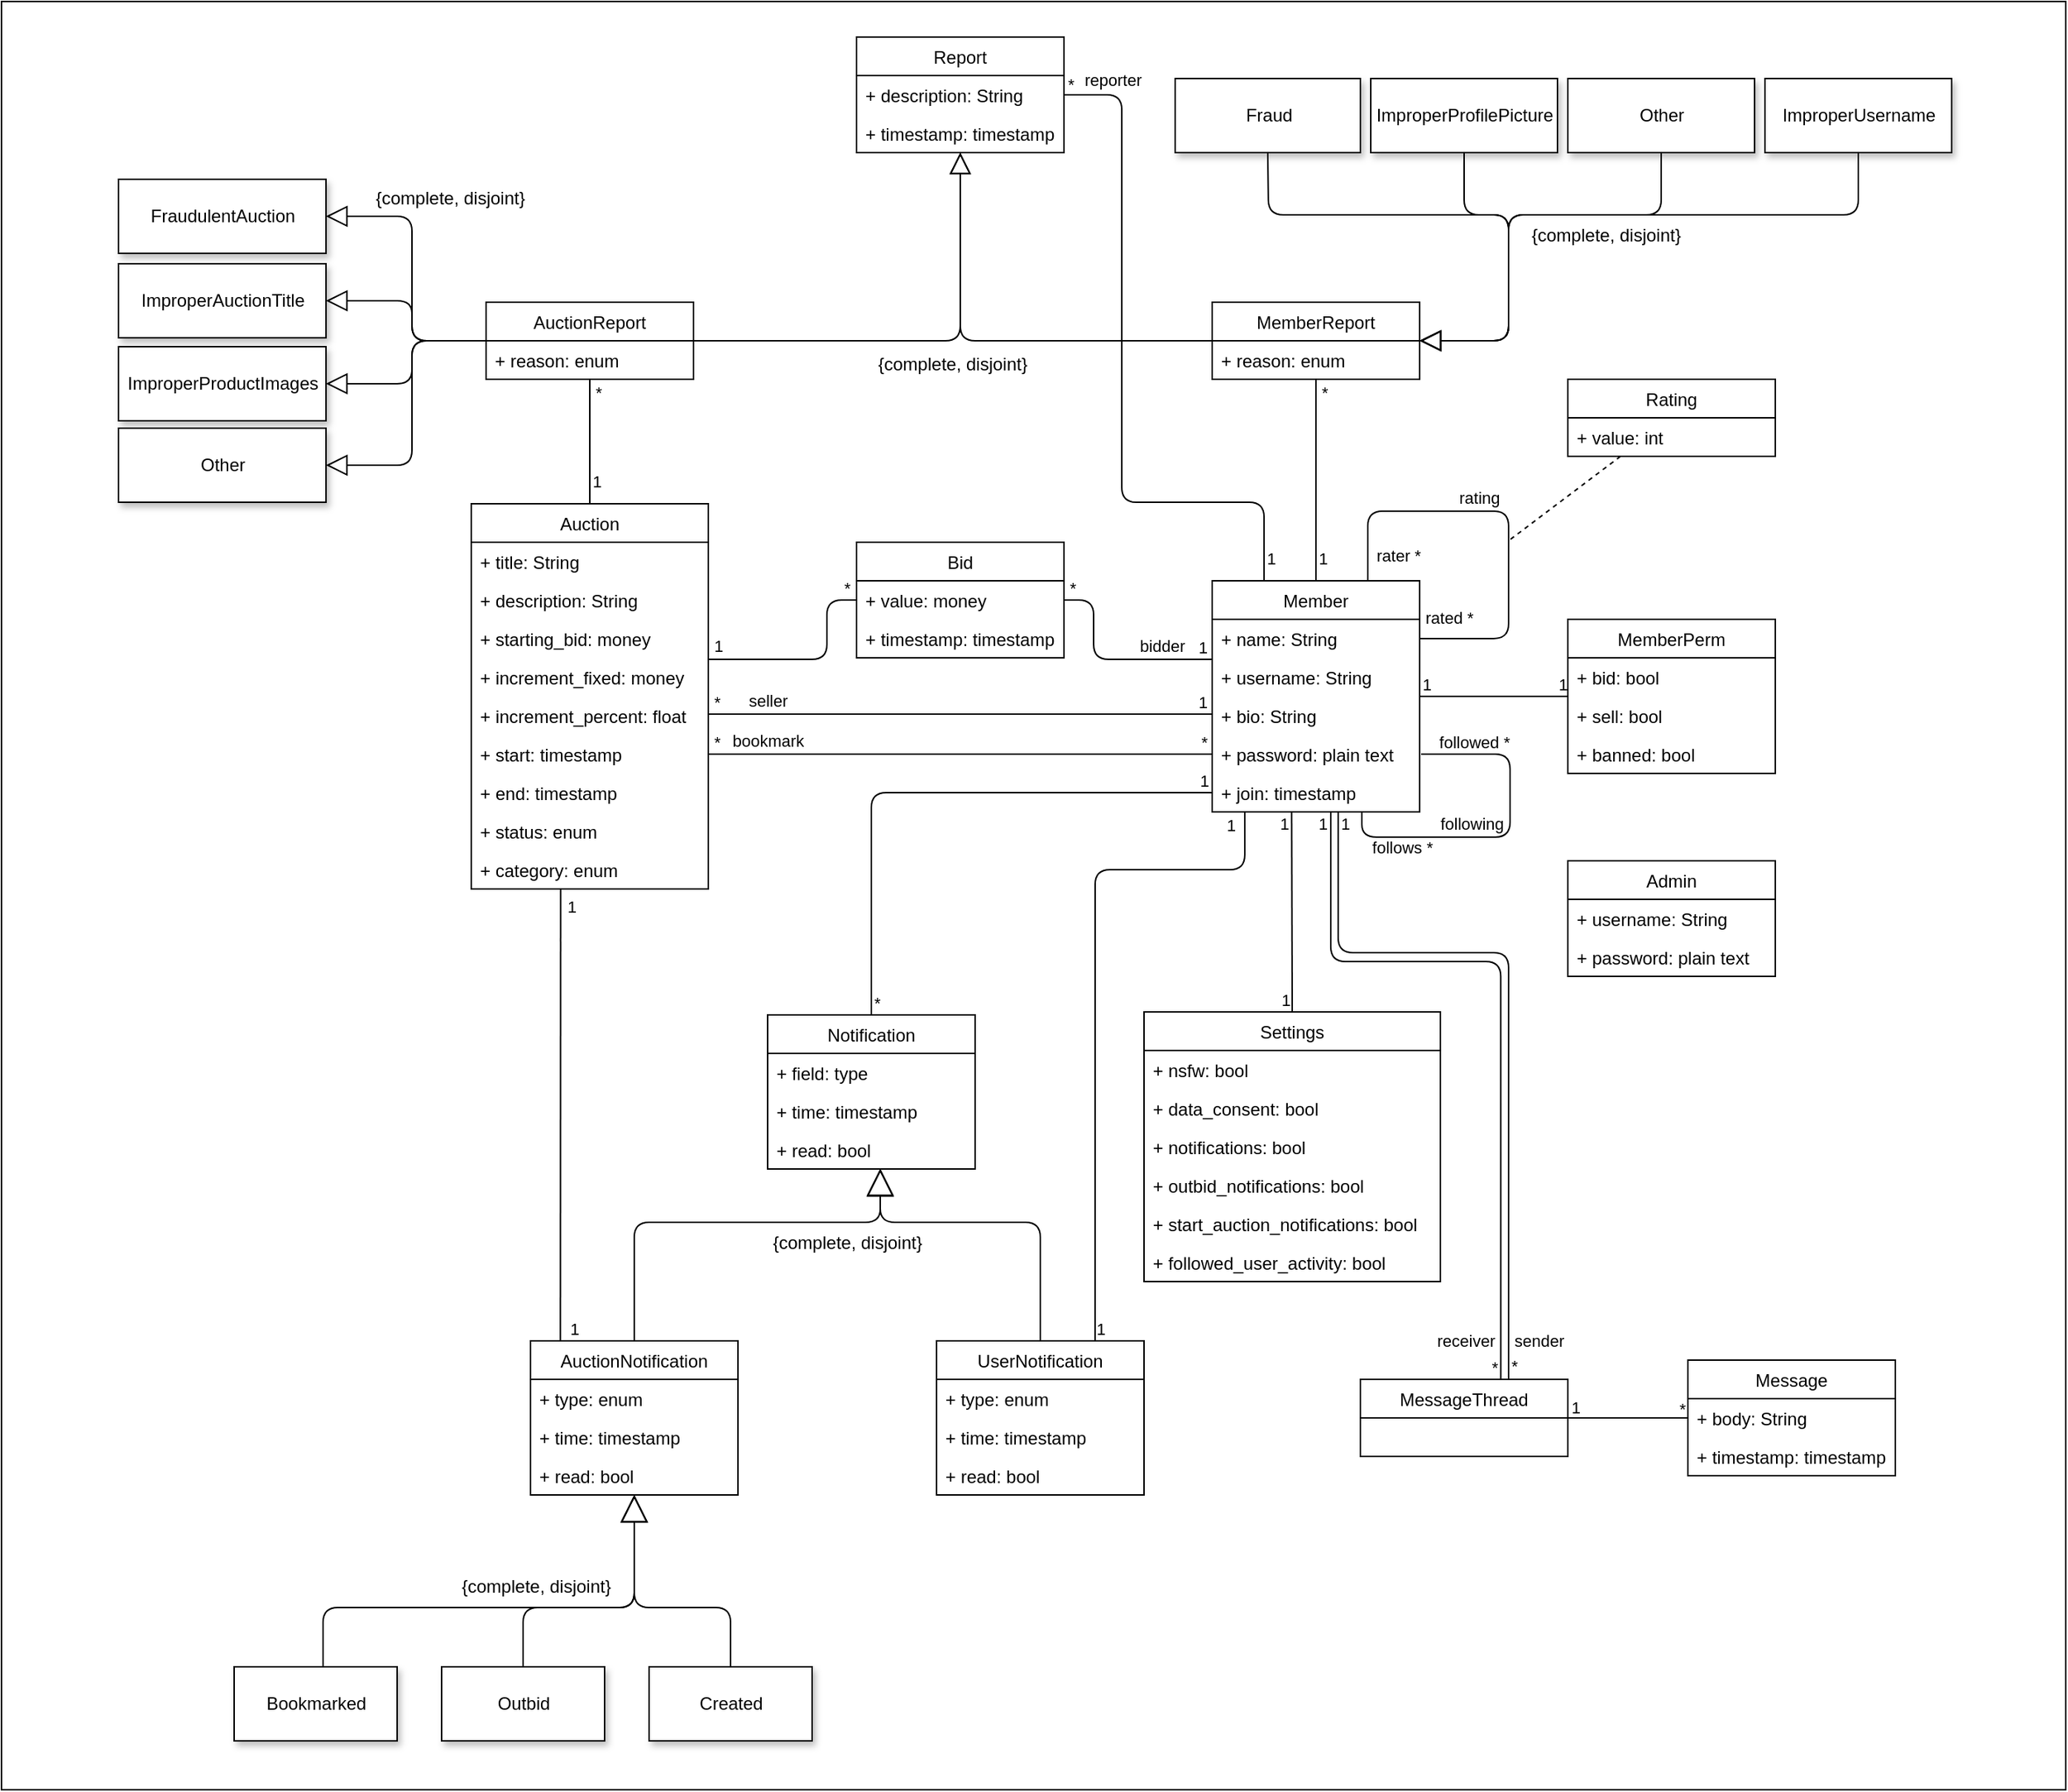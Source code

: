 <mxfile>
    <diagram id="5p2L-R4tzmacxb9t3PjI" name="Page-1">
        <mxGraphModel dx="2908" dy="1634" grid="0" gridSize="20" guides="1" tooltips="1" connect="1" arrows="1" fold="1" page="0" pageScale="1" pageWidth="850" pageHeight="1100" math="0" shadow="0">
            <root>
                <mxCell id="0"/>
                <mxCell id="1" parent="0"/>
                <mxCell id="273" value="" style="rounded=0;whiteSpace=wrap;html=1;shadow=0;labelBackgroundColor=none;" vertex="1" parent="1">
                    <mxGeometry x="-697" y="-144" width="1393" height="1207" as="geometry"/>
                </mxCell>
                <mxCell id="2" value="Member" style="swimlane;fontStyle=0;childLayout=stackLayout;horizontal=1;startSize=26;fillColor=none;horizontalStack=0;resizeParent=1;resizeParentMax=0;resizeLast=0;collapsible=1;marginBottom=0;" parent="1" vertex="1">
                    <mxGeometry x="120" y="247" width="140" height="156" as="geometry">
                        <mxRectangle x="120" y="247" width="100" height="26" as="alternateBounds"/>
                    </mxGeometry>
                </mxCell>
                <mxCell id="3" value="+ name: String" style="text;strokeColor=none;fillColor=none;align=left;verticalAlign=top;spacingLeft=4;spacingRight=4;overflow=hidden;rotatable=0;points=[[0,0.5],[1,0.5]];portConstraint=eastwest;" parent="2" vertex="1">
                    <mxGeometry y="26" width="140" height="26" as="geometry"/>
                </mxCell>
                <mxCell id="14" value="+ username: String" style="text;strokeColor=none;fillColor=none;align=left;verticalAlign=top;spacingLeft=4;spacingRight=4;overflow=hidden;rotatable=0;points=[[0,0.5],[1,0.5]];portConstraint=eastwest;" parent="2" vertex="1">
                    <mxGeometry y="52" width="140" height="26" as="geometry"/>
                </mxCell>
                <mxCell id="18" value="+ bio: String" style="text;strokeColor=none;fillColor=none;align=left;verticalAlign=top;spacingLeft=4;spacingRight=4;overflow=hidden;rotatable=0;points=[[0,0.5],[1,0.5]];portConstraint=eastwest;" parent="2" vertex="1">
                    <mxGeometry y="78" width="140" height="26" as="geometry"/>
                </mxCell>
                <mxCell id="4" value="+ password: plain text" style="text;strokeColor=none;fillColor=none;align=left;verticalAlign=top;spacingLeft=4;spacingRight=4;overflow=hidden;rotatable=0;points=[[0,0.5],[1,0.5]];portConstraint=eastwest;" parent="2" vertex="1">
                    <mxGeometry y="104" width="140" height="26" as="geometry"/>
                </mxCell>
                <mxCell id="65" value="following" style="endArrow=none;html=1;edgeStyle=orthogonalEdgeStyle;labelPosition=center;verticalLabelPosition=top;align=center;verticalAlign=bottom;entryX=1;entryY=0.5;entryDx=0;entryDy=0;labelBackgroundColor=none;" parent="2" edge="1">
                    <mxGeometry x="-0.219" relative="1" as="geometry">
                        <mxPoint x="101.0" y="156.0" as="sourcePoint"/>
                        <mxPoint x="141" y="117.0" as="targetPoint"/>
                        <mxPoint as="offset"/>
                        <Array as="points">
                            <mxPoint x="101" y="173"/>
                            <mxPoint x="201" y="173"/>
                            <mxPoint x="201" y="117"/>
                        </Array>
                    </mxGeometry>
                </mxCell>
                <mxCell id="66" value="follows *" style="edgeLabel;resizable=0;html=1;align=center;verticalAlign=top;labelPosition=center;verticalLabelPosition=bottom;labelBackgroundColor=none;" parent="65" connectable="0" vertex="1">
                    <mxGeometry x="-1" relative="1" as="geometry">
                        <mxPoint x="27" y="11" as="offset"/>
                    </mxGeometry>
                </mxCell>
                <mxCell id="67" value="followed *" style="edgeLabel;resizable=0;html=1;align=right;verticalAlign=bottom;labelBackgroundColor=none;" parent="65" connectable="0" vertex="1">
                    <mxGeometry x="1" relative="1" as="geometry">
                        <mxPoint x="60" as="offset"/>
                    </mxGeometry>
                </mxCell>
                <mxCell id="102" value="rating" style="endArrow=none;html=1;edgeStyle=orthogonalEdgeStyle;labelPosition=center;verticalLabelPosition=top;align=center;verticalAlign=bottom;exitX=1;exitY=0.5;exitDx=0;exitDy=0;entryX=0.75;entryY=0;entryDx=0;entryDy=0;labelBackgroundColor=none;" parent="2" source="3" target="2" edge="1">
                    <mxGeometry x="0.153" relative="1" as="geometry">
                        <mxPoint x="130.004" y="-54" as="sourcePoint"/>
                        <mxPoint x="160" y="-47" as="targetPoint"/>
                        <mxPoint as="offset"/>
                        <Array as="points">
                            <mxPoint x="200" y="39"/>
                            <mxPoint x="200" y="-47"/>
                            <mxPoint x="105" y="-47"/>
                        </Array>
                    </mxGeometry>
                </mxCell>
                <mxCell id="103" value="rated *" style="edgeLabel;resizable=0;html=1;align=left;verticalAlign=bottom;labelBackgroundColor=none;" parent="102" connectable="0" vertex="1">
                    <mxGeometry x="-1" relative="1" as="geometry">
                        <mxPoint x="2" y="-6" as="offset"/>
                    </mxGeometry>
                </mxCell>
                <mxCell id="104" value="rater *" style="edgeLabel;resizable=0;html=1;align=left;verticalAlign=middle;labelPosition=right;verticalLabelPosition=middle;labelBackgroundColor=none;" parent="102" connectable="0" vertex="1">
                    <mxGeometry x="1" relative="1" as="geometry">
                        <mxPoint x="4" y="-17" as="offset"/>
                    </mxGeometry>
                </mxCell>
                <mxCell id="113" value="+ join: timestamp" style="text;strokeColor=none;fillColor=none;align=left;verticalAlign=top;spacingLeft=4;spacingRight=4;overflow=hidden;rotatable=0;points=[[0,0.5],[1,0.5]];portConstraint=eastwest;" parent="2" vertex="1">
                    <mxGeometry y="130" width="140" height="26" as="geometry"/>
                </mxCell>
                <mxCell id="6" value="Auction" style="swimlane;fontStyle=0;childLayout=stackLayout;horizontal=1;startSize=26;fillColor=none;horizontalStack=0;resizeParent=1;resizeParentMax=0;resizeLast=0;collapsible=1;marginBottom=0;" parent="1" vertex="1">
                    <mxGeometry x="-380" y="195" width="160" height="260" as="geometry"/>
                </mxCell>
                <mxCell id="7" value="+ title: String" style="text;strokeColor=none;fillColor=none;align=left;verticalAlign=top;spacingLeft=4;spacingRight=4;overflow=hidden;rotatable=0;points=[[0,0.5],[1,0.5]];portConstraint=eastwest;" parent="6" vertex="1">
                    <mxGeometry y="26" width="160" height="26" as="geometry"/>
                </mxCell>
                <mxCell id="8" value="+ description: String" style="text;strokeColor=none;fillColor=none;align=left;verticalAlign=top;spacingLeft=4;spacingRight=4;overflow=hidden;rotatable=0;points=[[0,0.5],[1,0.5]];portConstraint=eastwest;" parent="6" vertex="1">
                    <mxGeometry y="52" width="160" height="26" as="geometry"/>
                </mxCell>
                <mxCell id="9" value="+ starting_bid: money" style="text;strokeColor=none;fillColor=none;align=left;verticalAlign=top;spacingLeft=4;spacingRight=4;overflow=hidden;rotatable=0;points=[[0,0.5],[1,0.5]];portConstraint=eastwest;" parent="6" vertex="1">
                    <mxGeometry y="78" width="160" height="26" as="geometry"/>
                </mxCell>
                <mxCell id="15" value="+ increment_fixed: money" style="text;strokeColor=none;fillColor=none;align=left;verticalAlign=top;spacingLeft=4;spacingRight=4;overflow=hidden;rotatable=0;points=[[0,0.5],[1,0.5]];portConstraint=eastwest;" parent="6" vertex="1">
                    <mxGeometry y="104" width="160" height="26" as="geometry"/>
                </mxCell>
                <mxCell id="16" value="+ increment_percent: float" style="text;strokeColor=none;fillColor=none;align=left;verticalAlign=top;spacingLeft=4;spacingRight=4;overflow=hidden;rotatable=0;points=[[0,0.5],[1,0.5]];portConstraint=eastwest;" parent="6" vertex="1">
                    <mxGeometry y="130" width="160" height="26" as="geometry"/>
                </mxCell>
                <mxCell id="17" value="+ start: timestamp" style="text;strokeColor=none;fillColor=none;align=left;verticalAlign=top;spacingLeft=4;spacingRight=4;overflow=hidden;rotatable=0;points=[[0,0.5],[1,0.5]];portConstraint=eastwest;" parent="6" vertex="1">
                    <mxGeometry y="156" width="160" height="26" as="geometry"/>
                </mxCell>
                <mxCell id="19" value="+ end: timestamp" style="text;strokeColor=none;fillColor=none;align=left;verticalAlign=top;spacingLeft=4;spacingRight=4;overflow=hidden;rotatable=0;points=[[0,0.5],[1,0.5]];portConstraint=eastwest;" parent="6" vertex="1">
                    <mxGeometry y="182" width="160" height="26" as="geometry"/>
                </mxCell>
                <mxCell id="20" value="+ status: enum" style="text;strokeColor=none;fillColor=none;align=left;verticalAlign=top;spacingLeft=4;spacingRight=4;overflow=hidden;rotatable=0;points=[[0,0.5],[1,0.5]];portConstraint=eastwest;" parent="6" vertex="1">
                    <mxGeometry y="208" width="160" height="26" as="geometry"/>
                </mxCell>
                <mxCell id="93" value="+ category: enum" style="text;strokeColor=none;fillColor=none;align=left;verticalAlign=top;spacingLeft=4;spacingRight=4;overflow=hidden;rotatable=0;points=[[0,0.5],[1,0.5]];portConstraint=eastwest;" parent="6" vertex="1">
                    <mxGeometry y="234" width="160" height="26" as="geometry"/>
                </mxCell>
                <mxCell id="10" value="MemberPerm" style="swimlane;fontStyle=0;childLayout=stackLayout;horizontal=1;startSize=26;fillColor=none;horizontalStack=0;resizeParent=1;resizeParentMax=0;resizeLast=0;collapsible=1;marginBottom=0;" parent="1" vertex="1">
                    <mxGeometry x="360" y="273" width="140" height="104" as="geometry"/>
                </mxCell>
                <mxCell id="11" value="+ bid: bool" style="text;strokeColor=none;fillColor=none;align=left;verticalAlign=top;spacingLeft=4;spacingRight=4;overflow=hidden;rotatable=0;points=[[0,0.5],[1,0.5]];portConstraint=eastwest;" parent="10" vertex="1">
                    <mxGeometry y="26" width="140" height="26" as="geometry"/>
                </mxCell>
                <mxCell id="12" value="+ sell: bool" style="text;strokeColor=none;fillColor=none;align=left;verticalAlign=top;spacingLeft=4;spacingRight=4;overflow=hidden;rotatable=0;points=[[0,0.5],[1,0.5]];portConstraint=eastwest;" parent="10" vertex="1">
                    <mxGeometry y="52" width="140" height="26" as="geometry"/>
                </mxCell>
                <mxCell id="13" value="+ banned: bool" style="text;strokeColor=none;fillColor=none;align=left;verticalAlign=top;spacingLeft=4;spacingRight=4;overflow=hidden;rotatable=0;points=[[0,0.5],[1,0.5]];portConstraint=eastwest;" parent="10" vertex="1">
                    <mxGeometry y="78" width="140" height="26" as="geometry"/>
                </mxCell>
                <mxCell id="32" value="Bid" style="swimlane;fontStyle=0;childLayout=stackLayout;horizontal=1;startSize=26;fillColor=none;horizontalStack=0;resizeParent=1;resizeParentMax=0;resizeLast=0;collapsible=1;marginBottom=0;" parent="1" vertex="1">
                    <mxGeometry x="-120" y="221" width="140" height="78" as="geometry"/>
                </mxCell>
                <mxCell id="33" value="+ value: money" style="text;strokeColor=none;fillColor=none;align=left;verticalAlign=top;spacingLeft=4;spacingRight=4;overflow=hidden;rotatable=0;points=[[0,0.5],[1,0.5]];portConstraint=eastwest;" parent="32" vertex="1">
                    <mxGeometry y="26" width="140" height="26" as="geometry"/>
                </mxCell>
                <mxCell id="34" value="+ timestamp: timestamp" style="text;strokeColor=none;fillColor=none;align=left;verticalAlign=top;spacingLeft=4;spacingRight=4;overflow=hidden;rotatable=0;points=[[0,0.5],[1,0.5]];portConstraint=eastwest;" parent="32" vertex="1">
                    <mxGeometry y="52" width="140" height="26" as="geometry"/>
                </mxCell>
                <mxCell id="48" value="seller" style="endArrow=none;html=1;edgeStyle=orthogonalEdgeStyle;entryX=0;entryY=0.5;entryDx=0;entryDy=0;exitX=1;exitY=0.5;exitDx=0;exitDy=0;labelPosition=center;verticalLabelPosition=top;align=center;verticalAlign=bottom;labelBackgroundColor=none;" parent="1" edge="1">
                    <mxGeometry x="-0.765" relative="1" as="geometry">
                        <mxPoint x="-220" y="337" as="sourcePoint"/>
                        <mxPoint x="120" y="337" as="targetPoint"/>
                        <mxPoint as="offset"/>
                    </mxGeometry>
                </mxCell>
                <mxCell id="49" value="*" style="edgeLabel;resizable=0;html=1;align=left;verticalAlign=bottom;labelBackgroundColor=none;" parent="48" connectable="0" vertex="1">
                    <mxGeometry x="-1" relative="1" as="geometry">
                        <mxPoint x="2" as="offset"/>
                    </mxGeometry>
                </mxCell>
                <mxCell id="50" value="1" style="edgeLabel;resizable=0;html=1;align=right;verticalAlign=bottom;labelBackgroundColor=none;" parent="48" connectable="0" vertex="1">
                    <mxGeometry x="1" relative="1" as="geometry">
                        <mxPoint x="-3" as="offset"/>
                    </mxGeometry>
                </mxCell>
                <mxCell id="51" value="" style="endArrow=none;html=1;edgeStyle=orthogonalEdgeStyle;exitX=1.002;exitY=0.038;exitDx=0;exitDy=0;labelPosition=center;verticalLabelPosition=top;align=center;verticalAlign=bottom;exitPerimeter=0;" parent="1" source="15" target="32" edge="1">
                    <mxGeometry x="-0.316" relative="1" as="geometry">
                        <mxPoint x="-220" y="311.58" as="sourcePoint"/>
                        <mxPoint x="120" y="311.58" as="targetPoint"/>
                        <mxPoint as="offset"/>
                        <Array as="points">
                            <mxPoint x="-140" y="300"/>
                            <mxPoint x="-140" y="260"/>
                        </Array>
                    </mxGeometry>
                </mxCell>
                <mxCell id="52" value="1" style="edgeLabel;resizable=0;html=1;align=left;verticalAlign=bottom;labelBackgroundColor=none;" parent="51" connectable="0" vertex="1">
                    <mxGeometry x="-1" relative="1" as="geometry">
                        <mxPoint x="2" as="offset"/>
                    </mxGeometry>
                </mxCell>
                <mxCell id="53" value="*" style="edgeLabel;resizable=0;html=1;align=right;verticalAlign=bottom;labelBackgroundColor=none;" parent="51" connectable="0" vertex="1">
                    <mxGeometry x="1" relative="1" as="geometry">
                        <mxPoint x="-3" as="offset"/>
                    </mxGeometry>
                </mxCell>
                <mxCell id="54" value="" style="endArrow=none;html=1;edgeStyle=orthogonalEdgeStyle;" parent="1" source="2" target="10" edge="1">
                    <mxGeometry relative="1" as="geometry">
                        <mxPoint x="240" y="520" as="sourcePoint"/>
                        <mxPoint x="400" y="520" as="targetPoint"/>
                    </mxGeometry>
                </mxCell>
                <mxCell id="55" value="1" style="edgeLabel;resizable=0;html=1;align=left;verticalAlign=bottom;labelBackgroundColor=none;" parent="54" connectable="0" vertex="1">
                    <mxGeometry x="-1" relative="1" as="geometry"/>
                </mxCell>
                <mxCell id="56" value="1" style="edgeLabel;resizable=0;html=1;align=right;verticalAlign=bottom;labelBackgroundColor=none;" parent="54" connectable="0" vertex="1">
                    <mxGeometry x="1" relative="1" as="geometry"/>
                </mxCell>
                <mxCell id="58" value="Admin" style="swimlane;fontStyle=0;childLayout=stackLayout;horizontal=1;startSize=26;fillColor=none;horizontalStack=0;resizeParent=1;resizeParentMax=0;resizeLast=0;collapsible=1;marginBottom=0;" parent="1" vertex="1">
                    <mxGeometry x="360" y="436" width="140" height="78" as="geometry"/>
                </mxCell>
                <mxCell id="59" value="+ username: String" style="text;strokeColor=none;fillColor=none;align=left;verticalAlign=top;spacingLeft=4;spacingRight=4;overflow=hidden;rotatable=0;points=[[0,0.5],[1,0.5]];portConstraint=eastwest;" parent="58" vertex="1">
                    <mxGeometry y="26" width="140" height="26" as="geometry"/>
                </mxCell>
                <mxCell id="60" value="+ password: plain text" style="text;strokeColor=none;fillColor=none;align=left;verticalAlign=top;spacingLeft=4;spacingRight=4;overflow=hidden;rotatable=0;points=[[0,0.5],[1,0.5]];portConstraint=eastwest;" parent="58" vertex="1">
                    <mxGeometry y="52" width="140" height="26" as="geometry"/>
                </mxCell>
                <mxCell id="62" value="bookmark" style="endArrow=none;html=1;edgeStyle=orthogonalEdgeStyle;exitX=1;exitY=0.5;exitDx=0;exitDy=0;labelPosition=center;verticalLabelPosition=top;align=center;verticalAlign=bottom;labelBackgroundColor=none;" parent="1" edge="1">
                    <mxGeometry x="-0.765" relative="1" as="geometry">
                        <mxPoint x="-220" y="364" as="sourcePoint"/>
                        <mxPoint x="120" y="364" as="targetPoint"/>
                        <mxPoint as="offset"/>
                    </mxGeometry>
                </mxCell>
                <mxCell id="63" value="*" style="edgeLabel;resizable=0;html=1;align=left;verticalAlign=bottom;labelBackgroundColor=none;" parent="62" connectable="0" vertex="1">
                    <mxGeometry x="-1" relative="1" as="geometry">
                        <mxPoint x="2" as="offset"/>
                    </mxGeometry>
                </mxCell>
                <mxCell id="64" value="*" style="edgeLabel;resizable=0;html=1;align=right;verticalAlign=bottom;labelBackgroundColor=none;" parent="62" connectable="0" vertex="1">
                    <mxGeometry x="1" relative="1" as="geometry">
                        <mxPoint x="-3" as="offset"/>
                    </mxGeometry>
                </mxCell>
                <mxCell id="68" value="MemberReport" style="swimlane;fontStyle=0;childLayout=stackLayout;horizontal=1;startSize=26;fillColor=none;horizontalStack=0;resizeParent=1;resizeParentMax=0;resizeLast=0;collapsible=1;marginBottom=0;" parent="1" vertex="1">
                    <mxGeometry x="120" y="59" width="140" height="52" as="geometry"/>
                </mxCell>
                <mxCell id="69" value="+ reason: enum" style="text;strokeColor=none;fillColor=none;align=left;verticalAlign=top;spacingLeft=4;spacingRight=4;overflow=hidden;rotatable=0;points=[[0,0.5],[1,0.5]];portConstraint=eastwest;" parent="68" vertex="1">
                    <mxGeometry y="26" width="140" height="26" as="geometry"/>
                </mxCell>
                <mxCell id="72" value="AuctionReport" style="swimlane;fontStyle=0;childLayout=stackLayout;horizontal=1;startSize=26;fillColor=none;horizontalStack=0;resizeParent=1;resizeParentMax=0;resizeLast=0;collapsible=1;marginBottom=0;" parent="1" vertex="1">
                    <mxGeometry x="-370" y="59" width="140" height="52" as="geometry">
                        <mxRectangle x="-370" y="59" width="103" height="26" as="alternateBounds"/>
                    </mxGeometry>
                </mxCell>
                <mxCell id="73" value="+ reason: enum" style="text;strokeColor=none;fillColor=none;align=left;verticalAlign=top;spacingLeft=4;spacingRight=4;overflow=hidden;rotatable=0;points=[[0,0.5],[1,0.5]];portConstraint=eastwest;" parent="72" vertex="1">
                    <mxGeometry y="26" width="140" height="26" as="geometry"/>
                </mxCell>
                <mxCell id="76" value="Report" style="swimlane;fontStyle=0;childLayout=stackLayout;horizontal=1;startSize=26;fillColor=none;horizontalStack=0;resizeParent=1;resizeParentMax=0;resizeLast=0;collapsible=1;marginBottom=0;" parent="1" vertex="1">
                    <mxGeometry x="-120" y="-120" width="140" height="78" as="geometry"/>
                </mxCell>
                <mxCell id="77" value="+ description: String" style="text;strokeColor=none;fillColor=none;align=left;verticalAlign=top;spacingLeft=4;spacingRight=4;overflow=hidden;rotatable=0;points=[[0,0.5],[1,0.5]];portConstraint=eastwest;" parent="76" vertex="1">
                    <mxGeometry y="26" width="140" height="26" as="geometry"/>
                </mxCell>
                <mxCell id="78" value="+ timestamp: timestamp" style="text;strokeColor=none;fillColor=none;align=left;verticalAlign=top;spacingLeft=4;spacingRight=4;overflow=hidden;rotatable=0;points=[[0,0.5],[1,0.5]];portConstraint=eastwest;" parent="76" vertex="1">
                    <mxGeometry y="52" width="140" height="26" as="geometry"/>
                </mxCell>
                <mxCell id="80" value="" style="endArrow=block;endFill=0;endSize=12;html=1;" parent="1" source="68" target="76" edge="1">
                    <mxGeometry width="160" relative="1" as="geometry">
                        <mxPoint x="-160" y="80" as="sourcePoint"/>
                        <mxPoint y="80" as="targetPoint"/>
                        <Array as="points">
                            <mxPoint x="-50" y="85"/>
                        </Array>
                    </mxGeometry>
                </mxCell>
                <mxCell id="81" value="" style="endArrow=block;endFill=0;endSize=12;html=1;" parent="1" source="72" target="76" edge="1">
                    <mxGeometry width="160" relative="1" as="geometry">
                        <mxPoint x="140.279" y="79" as="sourcePoint"/>
                        <mxPoint x="39.721" y="4" as="targetPoint"/>
                        <Array as="points">
                            <mxPoint x="-50" y="85"/>
                        </Array>
                    </mxGeometry>
                </mxCell>
                <mxCell id="84" value="" style="endArrow=none;html=1;edgeStyle=orthogonalEdgeStyle;labelPosition=center;verticalLabelPosition=top;align=center;verticalAlign=bottom;" parent="1" source="72" target="6" edge="1">
                    <mxGeometry x="-0.309" relative="1" as="geometry">
                        <mxPoint x="-200" y="332" as="sourcePoint"/>
                        <mxPoint x="140" y="332" as="targetPoint"/>
                        <mxPoint as="offset"/>
                    </mxGeometry>
                </mxCell>
                <mxCell id="85" value="*" style="edgeLabel;resizable=0;html=1;align=left;verticalAlign=middle;labelPosition=right;verticalLabelPosition=middle;labelBackgroundColor=none;" parent="84" connectable="0" vertex="1">
                    <mxGeometry x="-1" relative="1" as="geometry">
                        <mxPoint x="2" y="9" as="offset"/>
                    </mxGeometry>
                </mxCell>
                <mxCell id="86" value="1" style="edgeLabel;resizable=0;html=1;align=left;verticalAlign=middle;labelPosition=right;verticalLabelPosition=middle;labelBackgroundColor=none;" parent="84" connectable="0" vertex="1">
                    <mxGeometry x="1" relative="1" as="geometry">
                        <mxPoint y="-14.95" as="offset"/>
                    </mxGeometry>
                </mxCell>
                <mxCell id="87" value="" style="endArrow=none;html=1;edgeStyle=orthogonalEdgeStyle;labelPosition=center;verticalLabelPosition=top;align=center;verticalAlign=bottom;" parent="1" source="68" target="2" edge="1">
                    <mxGeometry x="-0.309" relative="1" as="geometry">
                        <mxPoint x="-280" y="131" as="sourcePoint"/>
                        <mxPoint x="-280" y="215" as="targetPoint"/>
                        <mxPoint as="offset"/>
                    </mxGeometry>
                </mxCell>
                <mxCell id="88" value="*" style="edgeLabel;resizable=0;html=1;align=left;verticalAlign=middle;labelPosition=right;verticalLabelPosition=middle;labelBackgroundColor=none;" parent="87" connectable="0" vertex="1">
                    <mxGeometry x="-1" relative="1" as="geometry">
                        <mxPoint x="2" y="9" as="offset"/>
                    </mxGeometry>
                </mxCell>
                <mxCell id="89" value="1" style="edgeLabel;resizable=0;html=1;align=left;verticalAlign=middle;labelPosition=right;verticalLabelPosition=middle;labelBackgroundColor=none;" parent="87" connectable="0" vertex="1">
                    <mxGeometry x="1" relative="1" as="geometry">
                        <mxPoint y="-14.95" as="offset"/>
                    </mxGeometry>
                </mxCell>
                <mxCell id="90" value="reporter" style="endArrow=none;html=1;labelPosition=right;verticalLabelPosition=middle;align=left;verticalAlign=middle;entryX=0.25;entryY=0;entryDx=0;entryDy=0;labelBackgroundColor=none;" parent="1" source="76" target="2" edge="1">
                    <mxGeometry x="-0.948" y="10" relative="1" as="geometry">
                        <mxPoint x="210" y="131" as="sourcePoint"/>
                        <mxPoint x="210" y="267" as="targetPoint"/>
                        <mxPoint as="offset"/>
                        <Array as="points">
                            <mxPoint x="59" y="-81"/>
                            <mxPoint x="59" y="194"/>
                            <mxPoint x="155" y="194"/>
                        </Array>
                    </mxGeometry>
                </mxCell>
                <mxCell id="91" value="*" style="edgeLabel;resizable=0;html=1;align=right;verticalAlign=top;labelPosition=left;verticalLabelPosition=bottom;labelBackgroundColor=none;" parent="90" connectable="0" vertex="1">
                    <mxGeometry x="-1" relative="1" as="geometry">
                        <mxPoint x="7" y="-20" as="offset"/>
                    </mxGeometry>
                </mxCell>
                <mxCell id="92" value="1" style="edgeLabel;resizable=0;html=1;align=left;verticalAlign=middle;labelPosition=right;verticalLabelPosition=middle;labelBackgroundColor=none;" parent="90" connectable="0" vertex="1">
                    <mxGeometry x="1" relative="1" as="geometry">
                        <mxPoint y="-14.95" as="offset"/>
                    </mxGeometry>
                </mxCell>
                <mxCell id="98" value="Rating" style="swimlane;fontStyle=0;childLayout=stackLayout;horizontal=1;startSize=26;fillColor=none;horizontalStack=0;resizeParent=1;resizeParentMax=0;resizeLast=0;collapsible=1;marginBottom=0;" parent="1" vertex="1">
                    <mxGeometry x="360" y="111" width="140" height="52" as="geometry"/>
                </mxCell>
                <mxCell id="99" value="+ value: int" style="text;strokeColor=none;fillColor=none;align=left;verticalAlign=top;spacingLeft=4;spacingRight=4;overflow=hidden;rotatable=0;points=[[0,0.5],[1,0.5]];portConstraint=eastwest;" parent="98" vertex="1">
                    <mxGeometry y="26" width="140" height="26" as="geometry"/>
                </mxCell>
                <mxCell id="105" value="" style="endArrow=none;html=1;dashed=1;" parent="1" source="98" edge="1">
                    <mxGeometry relative="1" as="geometry">
                        <mxPoint x="-29.966" y="267" as="sourcePoint"/>
                        <mxPoint x="320" y="220" as="targetPoint"/>
                    </mxGeometry>
                </mxCell>
                <mxCell id="106" value="Settings" style="swimlane;fontStyle=0;childLayout=stackLayout;horizontal=1;startSize=26;fillColor=none;horizontalStack=0;resizeParent=1;resizeParentMax=0;resizeLast=0;collapsible=1;marginBottom=0;" parent="1" vertex="1">
                    <mxGeometry x="74" y="538" width="200" height="182" as="geometry"/>
                </mxCell>
                <mxCell id="107" value="+ nsfw: bool" style="text;strokeColor=none;fillColor=none;align=left;verticalAlign=top;spacingLeft=4;spacingRight=4;overflow=hidden;rotatable=0;points=[[0,0.5],[1,0.5]];portConstraint=eastwest;" parent="106" vertex="1">
                    <mxGeometry y="26" width="200" height="26" as="geometry"/>
                </mxCell>
                <mxCell id="114" value="+ data_consent: bool" style="text;strokeColor=none;fillColor=none;align=left;verticalAlign=top;spacingLeft=4;spacingRight=4;overflow=hidden;rotatable=0;points=[[0,0.5],[1,0.5]];portConstraint=eastwest;" parent="106" vertex="1">
                    <mxGeometry y="52" width="200" height="26" as="geometry"/>
                </mxCell>
                <mxCell id="115" value="+ notifications: bool" style="text;strokeColor=none;fillColor=none;align=left;verticalAlign=top;spacingLeft=4;spacingRight=4;overflow=hidden;rotatable=0;points=[[0,0.5],[1,0.5]];portConstraint=eastwest;" parent="106" vertex="1">
                    <mxGeometry y="78" width="200" height="26" as="geometry"/>
                </mxCell>
                <mxCell id="116" value="+ outbid_notifications: bool" style="text;strokeColor=none;fillColor=none;align=left;verticalAlign=top;spacingLeft=4;spacingRight=4;overflow=hidden;rotatable=0;points=[[0,0.5],[1,0.5]];portConstraint=eastwest;" parent="106" vertex="1">
                    <mxGeometry y="104" width="200" height="26" as="geometry"/>
                </mxCell>
                <mxCell id="117" value="+ start_auction_notifications: bool" style="text;strokeColor=none;fillColor=none;align=left;verticalAlign=top;spacingLeft=4;spacingRight=4;overflow=hidden;rotatable=0;points=[[0,0.5],[1,0.5]];portConstraint=eastwest;" parent="106" vertex="1">
                    <mxGeometry y="130" width="200" height="26" as="geometry"/>
                </mxCell>
                <mxCell id="118" value="+ followed_user_activity: bool" style="text;strokeColor=none;fillColor=none;align=left;verticalAlign=top;spacingLeft=4;spacingRight=4;overflow=hidden;rotatable=0;points=[[0,0.5],[1,0.5]];portConstraint=eastwest;" parent="106" vertex="1">
                    <mxGeometry y="156" width="200" height="26" as="geometry"/>
                </mxCell>
                <mxCell id="110" value="" style="endArrow=none;html=1;labelPosition=center;verticalLabelPosition=top;align=center;verticalAlign=bottom;exitX=0.5;exitY=0;exitDx=0;exitDy=0;entryX=0.383;entryY=1.004;entryDx=0;entryDy=0;entryPerimeter=0;" parent="1" source="106" target="113" edge="1">
                    <mxGeometry x="-0.765" relative="1" as="geometry">
                        <mxPoint x="-200" y="384" as="sourcePoint"/>
                        <mxPoint x="140" y="384" as="targetPoint"/>
                        <mxPoint as="offset"/>
                    </mxGeometry>
                </mxCell>
                <mxCell id="111" value="1" style="edgeLabel;resizable=0;html=1;align=right;verticalAlign=middle;labelPosition=left;verticalLabelPosition=middle;labelBackgroundColor=none;" parent="110" connectable="0" vertex="1">
                    <mxGeometry x="-1" relative="1" as="geometry">
                        <mxPoint x="-1" y="-8" as="offset"/>
                    </mxGeometry>
                </mxCell>
                <mxCell id="112" value="1" style="edgeLabel;resizable=0;html=1;align=right;verticalAlign=middle;labelPosition=left;verticalLabelPosition=middle;labelBackgroundColor=none;" parent="110" connectable="0" vertex="1">
                    <mxGeometry x="1" relative="1" as="geometry">
                        <mxPoint x="-1" y="8.11" as="offset"/>
                    </mxGeometry>
                </mxCell>
                <mxCell id="147" value="bidder" style="endArrow=none;html=1;edgeStyle=orthogonalEdgeStyle;labelPosition=center;verticalLabelPosition=top;align=center;verticalAlign=bottom;labelBackgroundColor=none;" parent="1" source="32" target="2" edge="1">
                    <mxGeometry x="0.515" relative="1" as="geometry">
                        <mxPoint x="60" y="300" as="sourcePoint"/>
                        <mxPoint x="-30" y="318" as="targetPoint"/>
                        <mxPoint as="offset"/>
                        <Array as="points">
                            <mxPoint x="40" y="260"/>
                            <mxPoint x="40" y="300"/>
                        </Array>
                    </mxGeometry>
                </mxCell>
                <mxCell id="148" value="*" style="edgeLabel;resizable=0;html=1;align=left;verticalAlign=bottom;labelBackgroundColor=none;" parent="147" connectable="0" vertex="1">
                    <mxGeometry x="-1" relative="1" as="geometry">
                        <mxPoint x="2" as="offset"/>
                    </mxGeometry>
                </mxCell>
                <mxCell id="149" value="1" style="edgeLabel;resizable=0;html=1;align=right;verticalAlign=bottom;labelBackgroundColor=none;" parent="147" connectable="0" vertex="1">
                    <mxGeometry x="1" relative="1" as="geometry">
                        <mxPoint x="-3" as="offset"/>
                    </mxGeometry>
                </mxCell>
                <mxCell id="150" value="Notification" style="swimlane;fontStyle=0;childLayout=stackLayout;horizontal=1;startSize=26;fillColor=none;horizontalStack=0;resizeParent=1;resizeParentMax=0;resizeLast=0;collapsible=1;marginBottom=0;" parent="1" vertex="1">
                    <mxGeometry x="-180" y="540" width="140" height="104" as="geometry"/>
                </mxCell>
                <mxCell id="151" value="+ field: type" style="text;strokeColor=none;fillColor=none;align=left;verticalAlign=top;spacingLeft=4;spacingRight=4;overflow=hidden;rotatable=0;points=[[0,0.5],[1,0.5]];portConstraint=eastwest;" parent="150" vertex="1">
                    <mxGeometry y="26" width="140" height="26" as="geometry"/>
                </mxCell>
                <mxCell id="152" value="+ time: timestamp" style="text;strokeColor=none;fillColor=none;align=left;verticalAlign=top;spacingLeft=4;spacingRight=4;overflow=hidden;rotatable=0;points=[[0,0.5],[1,0.5]];portConstraint=eastwest;" parent="150" vertex="1">
                    <mxGeometry y="52" width="140" height="26" as="geometry"/>
                </mxCell>
                <mxCell id="153" value="+ read: bool" style="text;strokeColor=none;fillColor=none;align=left;verticalAlign=top;spacingLeft=4;spacingRight=4;overflow=hidden;rotatable=0;points=[[0,0.5],[1,0.5]];portConstraint=eastwest;" parent="150" vertex="1">
                    <mxGeometry y="78" width="140" height="26" as="geometry"/>
                </mxCell>
                <mxCell id="154" value="" style="endArrow=none;html=1;edgeStyle=orthogonalEdgeStyle;entryX=0;entryY=0.5;entryDx=0;entryDy=0;exitX=0.5;exitY=0;exitDx=0;exitDy=0;" parent="1" source="150" target="113" edge="1">
                    <mxGeometry relative="1" as="geometry">
                        <mxPoint x="-100" y="455" as="sourcePoint"/>
                        <mxPoint x="60" y="455" as="targetPoint"/>
                    </mxGeometry>
                </mxCell>
                <mxCell id="155" value="*" style="edgeLabel;resizable=0;html=1;align=left;verticalAlign=bottom;labelBackgroundColor=none;" parent="154" connectable="0" vertex="1">
                    <mxGeometry x="-1" relative="1" as="geometry">
                        <mxPoint as="offset"/>
                    </mxGeometry>
                </mxCell>
                <mxCell id="156" value="1" style="edgeLabel;resizable=0;html=1;align=right;verticalAlign=bottom;labelBackgroundColor=none;" parent="154" connectable="0" vertex="1">
                    <mxGeometry x="1" relative="1" as="geometry">
                        <mxPoint x="-2" as="offset"/>
                    </mxGeometry>
                </mxCell>
                <mxCell id="164" value="AuctionNotification" style="swimlane;fontStyle=0;childLayout=stackLayout;horizontal=1;startSize=26;fillColor=none;horizontalStack=0;resizeParent=1;resizeParentMax=0;resizeLast=0;collapsible=1;marginBottom=0;shadow=0;" parent="1" vertex="1">
                    <mxGeometry x="-340" y="760" width="140" height="104" as="geometry">
                        <mxRectangle x="-340" y="760" width="140" height="26" as="alternateBounds"/>
                    </mxGeometry>
                </mxCell>
                <mxCell id="165" value="+ type: enum" style="text;strokeColor=none;fillColor=none;align=left;verticalAlign=top;spacingLeft=4;spacingRight=4;overflow=hidden;rotatable=0;points=[[0,0.5],[1,0.5]];portConstraint=eastwest;" parent="164" vertex="1">
                    <mxGeometry y="26" width="140" height="26" as="geometry"/>
                </mxCell>
                <mxCell id="166" value="+ time: timestamp" style="text;strokeColor=none;fillColor=none;align=left;verticalAlign=top;spacingLeft=4;spacingRight=4;overflow=hidden;rotatable=0;points=[[0,0.5],[1,0.5]];portConstraint=eastwest;" parent="164" vertex="1">
                    <mxGeometry y="52" width="140" height="26" as="geometry"/>
                </mxCell>
                <mxCell id="167" value="+ read: bool" style="text;strokeColor=none;fillColor=none;align=left;verticalAlign=top;spacingLeft=4;spacingRight=4;overflow=hidden;rotatable=0;points=[[0,0.5],[1,0.5]];portConstraint=eastwest;" parent="164" vertex="1">
                    <mxGeometry y="78" width="140" height="26" as="geometry"/>
                </mxCell>
                <mxCell id="168" value="UserNotification" style="swimlane;fontStyle=0;childLayout=stackLayout;horizontal=1;startSize=26;fillColor=none;horizontalStack=0;resizeParent=1;resizeParentMax=0;resizeLast=0;collapsible=1;marginBottom=0;" parent="1" vertex="1">
                    <mxGeometry x="-66" y="760" width="140" height="104" as="geometry"/>
                </mxCell>
                <mxCell id="169" value="+ type: enum" style="text;strokeColor=none;fillColor=none;align=left;verticalAlign=top;spacingLeft=4;spacingRight=4;overflow=hidden;rotatable=0;points=[[0,0.5],[1,0.5]];portConstraint=eastwest;" parent="168" vertex="1">
                    <mxGeometry y="26" width="140" height="26" as="geometry"/>
                </mxCell>
                <mxCell id="170" value="+ time: timestamp" style="text;strokeColor=none;fillColor=none;align=left;verticalAlign=top;spacingLeft=4;spacingRight=4;overflow=hidden;rotatable=0;points=[[0,0.5],[1,0.5]];portConstraint=eastwest;" parent="168" vertex="1">
                    <mxGeometry y="52" width="140" height="26" as="geometry"/>
                </mxCell>
                <mxCell id="171" value="+ read: bool" style="text;strokeColor=none;fillColor=none;align=left;verticalAlign=top;spacingLeft=4;spacingRight=4;overflow=hidden;rotatable=0;points=[[0,0.5],[1,0.5]];portConstraint=eastwest;" parent="168" vertex="1">
                    <mxGeometry y="78" width="140" height="26" as="geometry"/>
                </mxCell>
                <mxCell id="179" value="" style="endArrow=block;endSize=16;endFill=0;html=1;exitX=0.5;exitY=0;exitDx=0;exitDy=0;entryX=0.543;entryY=1.007;entryDx=0;entryDy=0;entryPerimeter=0;labelPosition=center;verticalLabelPosition=bottom;align=center;verticalAlign=top;" parent="1" source="164" target="153" edge="1">
                    <mxGeometry x="0.49" width="160" relative="1" as="geometry">
                        <mxPoint x="-400" y="640" as="sourcePoint"/>
                        <mxPoint x="-102" y="644" as="targetPoint"/>
                        <Array as="points">
                            <mxPoint x="-270" y="680"/>
                            <mxPoint x="-104" y="680"/>
                        </Array>
                        <mxPoint as="offset"/>
                    </mxGeometry>
                </mxCell>
                <mxCell id="180" value="" style="endArrow=block;endSize=16;endFill=0;html=1;entryX=0.543;entryY=0.987;entryDx=0;entryDy=0;entryPerimeter=0;exitX=0.5;exitY=0;exitDx=0;exitDy=0;labelPosition=center;verticalLabelPosition=bottom;align=center;verticalAlign=top;" parent="1" source="168" target="153" edge="1">
                    <mxGeometry x="0.14" width="160" relative="1" as="geometry">
                        <mxPoint x="-260" y="751.99" as="sourcePoint"/>
                        <mxPoint x="-110" y="675.998" as="targetPoint"/>
                        <Array as="points">
                            <mxPoint x="4" y="680"/>
                            <mxPoint x="-104" y="680"/>
                        </Array>
                        <mxPoint as="offset"/>
                    </mxGeometry>
                </mxCell>
                <mxCell id="181" value="" style="endArrow=none;html=1;edgeStyle=orthogonalEdgeStyle;entryX=0.157;entryY=1.017;entryDx=0;entryDy=0;entryPerimeter=0;exitX=0.764;exitY=0;exitDx=0;exitDy=0;exitPerimeter=0;" parent="1" source="168" target="113" edge="1">
                    <mxGeometry relative="1" as="geometry">
                        <mxPoint x="41" y="740" as="sourcePoint"/>
                        <mxPoint x="20" y="480" as="targetPoint"/>
                        <Array as="points">
                            <mxPoint x="41" y="442"/>
                            <mxPoint x="142" y="442"/>
                        </Array>
                    </mxGeometry>
                </mxCell>
                <mxCell id="182" value="1" style="edgeLabel;resizable=0;html=1;align=left;verticalAlign=bottom;labelBackgroundColor=none;" parent="181" connectable="0" vertex="1">
                    <mxGeometry x="-1" relative="1" as="geometry">
                        <mxPoint x="-0.96" as="offset"/>
                    </mxGeometry>
                </mxCell>
                <mxCell id="183" value="1" style="edgeLabel;resizable=0;html=1;align=right;verticalAlign=bottom;labelBackgroundColor=none;" parent="181" connectable="0" vertex="1">
                    <mxGeometry x="1" relative="1" as="geometry">
                        <mxPoint x="-5.98" y="17.49" as="offset"/>
                    </mxGeometry>
                </mxCell>
                <mxCell id="184" value="" style="endArrow=none;html=1;edgeStyle=orthogonalEdgeStyle;entryX=0.144;entryY=-0.003;entryDx=0;entryDy=0;entryPerimeter=0;exitX=0.377;exitY=0.983;exitDx=0;exitDy=0;exitPerimeter=0;" parent="1" source="93" target="164" edge="1">
                    <mxGeometry relative="1" as="geometry">
                        <mxPoint x="-320" y="454" as="sourcePoint"/>
                        <mxPoint x="-259" y="581" as="targetPoint"/>
                        <Array as="points">
                            <mxPoint x="-320" y="455"/>
                        </Array>
                    </mxGeometry>
                </mxCell>
                <mxCell id="185" value="1" style="edgeLabel;resizable=0;html=1;align=left;verticalAlign=bottom;labelBackgroundColor=none;" parent="184" connectable="0" vertex="1">
                    <mxGeometry x="-1" relative="1" as="geometry">
                        <mxPoint x="2.36" y="20.86" as="offset"/>
                    </mxGeometry>
                </mxCell>
                <mxCell id="186" value="1" style="edgeLabel;resizable=0;html=1;align=right;verticalAlign=bottom;labelBackgroundColor=none;" parent="184" connectable="0" vertex="1">
                    <mxGeometry x="1" relative="1" as="geometry">
                        <mxPoint x="12.84" y="0.6" as="offset"/>
                    </mxGeometry>
                </mxCell>
                <mxCell id="187" value="MessageThread" style="swimlane;fontStyle=0;childLayout=stackLayout;horizontal=1;startSize=26;fillColor=none;horizontalStack=0;resizeParent=1;resizeParentMax=0;resizeLast=0;collapsible=1;marginBottom=0;shadow=0;" parent="1" vertex="1">
                    <mxGeometry x="220" y="786" width="140" height="52" as="geometry"/>
                </mxCell>
                <mxCell id="195" value="" style="endArrow=none;html=1;edgeStyle=orthogonalEdgeStyle;labelPosition=right;verticalLabelPosition=middle;align=left;verticalAlign=middle;" parent="1" source="187" target="2" edge="1">
                    <mxGeometry relative="1" as="geometry">
                        <mxPoint x="345" y="740" as="sourcePoint"/>
                        <mxPoint x="587" y="699" as="targetPoint"/>
                        <Array as="points">
                            <mxPoint x="320" y="498"/>
                            <mxPoint x="205" y="498"/>
                        </Array>
                    </mxGeometry>
                </mxCell>
                <mxCell id="196" value="receiver" style="edgeLabel;resizable=0;html=1;align=right;verticalAlign=middle;labelPosition=left;verticalLabelPosition=middle;labelBackgroundColor=none;" parent="195" connectable="0" vertex="1">
                    <mxGeometry x="-1" relative="1" as="geometry">
                        <mxPoint x="-9.0" y="-26" as="offset"/>
                    </mxGeometry>
                </mxCell>
                <mxCell id="256" value="*" style="edgeLabel;html=1;align=left;verticalAlign=middle;resizable=0;points=[];labelPosition=right;verticalLabelPosition=middle;labelBackgroundColor=none;" vertex="1" connectable="0" parent="195">
                    <mxGeometry x="-0.829" y="1" relative="1" as="geometry">
                        <mxPoint x="1" y="33.7" as="offset"/>
                    </mxGeometry>
                </mxCell>
                <mxCell id="257" value="1" style="edgeLabel;html=1;align=left;verticalAlign=middle;resizable=0;points=[];labelPosition=right;verticalLabelPosition=middle;labelBackgroundColor=none;" vertex="1" connectable="0" parent="195">
                    <mxGeometry x="0.851" y="-1" relative="1" as="geometry">
                        <mxPoint x="-1" y="-29" as="offset"/>
                    </mxGeometry>
                </mxCell>
                <mxCell id="198" value="Outbid" style="html=1;shadow=1;" parent="1" vertex="1">
                    <mxGeometry x="-400" y="980" width="110" height="50" as="geometry"/>
                </mxCell>
                <mxCell id="199" value="Created" style="html=1;shadow=1;" parent="1" vertex="1">
                    <mxGeometry x="-260" y="980" width="110" height="50" as="geometry"/>
                </mxCell>
                <mxCell id="217" value="" style="endArrow=block;endSize=16;endFill=0;html=1;exitX=0.5;exitY=0;exitDx=0;exitDy=0;entryX=0.5;entryY=1;entryDx=0;entryDy=0;labelPosition=right;verticalLabelPosition=middle;align=left;verticalAlign=middle;" parent="1" source="198" target="164" edge="1">
                    <mxGeometry x="0.65" y="-10" width="160" relative="1" as="geometry">
                        <mxPoint x="-476" y="1031" as="sourcePoint"/>
                        <mxPoint x="-220" y="840" as="targetPoint"/>
                        <Array as="points">
                            <mxPoint x="-345" y="940"/>
                            <mxPoint x="-270" y="940"/>
                        </Array>
                        <mxPoint as="offset"/>
                    </mxGeometry>
                </mxCell>
                <mxCell id="218" value="" style="endArrow=block;endSize=16;endFill=0;html=1;" parent="1" source="199" target="164" edge="1">
                    <mxGeometry x="0.013" y="73" width="160" relative="1" as="geometry">
                        <mxPoint x="-456" y="1051" as="sourcePoint"/>
                        <mxPoint x="-230.98" y="863.922" as="targetPoint"/>
                        <Array as="points">
                            <mxPoint x="-205" y="940"/>
                            <mxPoint x="-270" y="940"/>
                        </Array>
                        <mxPoint as="offset"/>
                    </mxGeometry>
                </mxCell>
                <mxCell id="220" value="Bookmarked" style="html=1;shadow=1;" vertex="1" parent="1">
                    <mxGeometry x="-540" y="980" width="110" height="50" as="geometry"/>
                </mxCell>
                <mxCell id="221" value="" style="endArrow=block;endSize=16;endFill=0;html=1;exitX=0.5;exitY=0;exitDx=0;exitDy=0;labelPosition=right;verticalLabelPosition=middle;align=left;verticalAlign=middle;entryX=0.5;entryY=1;entryDx=0;entryDy=0;" edge="1" parent="1" target="164">
                    <mxGeometry x="0.65" y="-10" width="160" relative="1" as="geometry">
                        <mxPoint x="-480" y="980.0" as="sourcePoint"/>
                        <mxPoint x="-300" y="880" as="targetPoint"/>
                        <Array as="points">
                            <mxPoint x="-480" y="940"/>
                            <mxPoint x="-270" y="940"/>
                        </Array>
                        <mxPoint as="offset"/>
                    </mxGeometry>
                </mxCell>
                <mxCell id="224" value="FraudulentAuction" style="html=1;shadow=1;" vertex="1" parent="1">
                    <mxGeometry x="-618" y="-24" width="140" height="50" as="geometry"/>
                </mxCell>
                <mxCell id="236" value="ImproperProductImages" style="html=1;shadow=1;" vertex="1" parent="1">
                    <mxGeometry x="-618" y="89" width="140" height="50" as="geometry"/>
                </mxCell>
                <mxCell id="237" value="Fraud" style="html=1;shadow=1;" vertex="1" parent="1">
                    <mxGeometry x="95" y="-92" width="125" height="50" as="geometry"/>
                </mxCell>
                <mxCell id="238" value="ImproperProfilePicture" style="html=1;shadow=1;" vertex="1" parent="1">
                    <mxGeometry x="227" y="-92" width="126" height="50" as="geometry"/>
                </mxCell>
                <mxCell id="239" value="ImproperUsername" style="html=1;shadow=1;" vertex="1" parent="1">
                    <mxGeometry x="493" y="-92" width="126" height="50" as="geometry"/>
                </mxCell>
                <mxCell id="241" value="Other" style="html=1;shadow=1;" vertex="1" parent="1">
                    <mxGeometry x="360" y="-92" width="126" height="50" as="geometry"/>
                </mxCell>
                <mxCell id="242" value="" style="endArrow=block;endFill=0;endSize=12;html=1;exitX=0.5;exitY=1;exitDx=0;exitDy=0;" edge="1" parent="1" source="238" target="68">
                    <mxGeometry width="160" relative="1" as="geometry">
                        <mxPoint x="340" y="-20" as="sourcePoint"/>
                        <mxPoint x="340.0" y="-16" as="targetPoint"/>
                        <Array as="points">
                            <mxPoint x="290"/>
                            <mxPoint x="320"/>
                            <mxPoint x="320" y="85"/>
                        </Array>
                    </mxGeometry>
                </mxCell>
                <mxCell id="243" value="" style="endArrow=block;endFill=0;endSize=12;html=1;exitX=0.5;exitY=1;exitDx=0;exitDy=0;entryX=1;entryY=0.5;entryDx=0;entryDy=0;" edge="1" parent="1" source="239" target="68">
                    <mxGeometry width="160" relative="1" as="geometry">
                        <mxPoint x="566.0" y="-20" as="sourcePoint"/>
                        <mxPoint x="486.0" y="85.0" as="targetPoint"/>
                        <Array as="points">
                            <mxPoint x="556"/>
                            <mxPoint x="320"/>
                            <mxPoint x="320" y="85"/>
                        </Array>
                    </mxGeometry>
                </mxCell>
                <mxCell id="244" value="" style="endArrow=block;endFill=0;endSize=12;html=1;exitX=0.5;exitY=1;exitDx=0;exitDy=0;entryX=1;entryY=0.5;entryDx=0;entryDy=0;" edge="1" parent="1" source="241" target="68">
                    <mxGeometry width="160" relative="1" as="geometry">
                        <mxPoint x="380.0" y="20" as="sourcePoint"/>
                        <mxPoint x="300.0" y="125.0" as="targetPoint"/>
                        <Array as="points">
                            <mxPoint x="423"/>
                            <mxPoint x="320"/>
                            <mxPoint x="320" y="85"/>
                        </Array>
                    </mxGeometry>
                </mxCell>
                <mxCell id="245" value="" style="endArrow=block;endFill=0;endSize=12;html=1;exitX=0.5;exitY=1;exitDx=0;exitDy=0;entryX=1;entryY=0.5;entryDx=0;entryDy=0;" edge="1" parent="1" source="237" target="68">
                    <mxGeometry width="160" relative="1" as="geometry">
                        <mxPoint x="400.0" y="40" as="sourcePoint"/>
                        <mxPoint x="320.0" y="145.0" as="targetPoint"/>
                        <Array as="points">
                            <mxPoint x="158"/>
                            <mxPoint x="320"/>
                            <mxPoint x="320" y="85"/>
                        </Array>
                    </mxGeometry>
                </mxCell>
                <mxCell id="246" value="ImproperAuctionTitle" style="html=1;shadow=1;" vertex="1" parent="1">
                    <mxGeometry x="-618" y="33" width="140" height="50" as="geometry"/>
                </mxCell>
                <mxCell id="247" value="Other" style="html=1;shadow=1;" vertex="1" parent="1">
                    <mxGeometry x="-618" y="144" width="140" height="50" as="geometry"/>
                </mxCell>
                <mxCell id="248" value="" style="endArrow=block;endFill=0;endSize=12;html=1;exitX=0;exitY=0.5;exitDx=0;exitDy=0;entryX=1;entryY=0.5;entryDx=0;entryDy=0;" edge="1" parent="1" source="72" target="224">
                    <mxGeometry width="160" relative="1" as="geometry">
                        <mxPoint x="-466" y="7.0" as="sourcePoint"/>
                        <mxPoint x="-286.0" y="-120" as="targetPoint"/>
                        <Array as="points">
                            <mxPoint x="-420" y="85"/>
                            <mxPoint x="-420" y="1"/>
                        </Array>
                    </mxGeometry>
                </mxCell>
                <mxCell id="249" value="" style="endArrow=block;endFill=0;endSize=12;html=1;exitX=0;exitY=0.5;exitDx=0;exitDy=0;entryX=1;entryY=0.5;entryDx=0;entryDy=0;" edge="1" parent="1" source="72" target="246">
                    <mxGeometry width="160" relative="1" as="geometry">
                        <mxPoint x="-350" y="105.0" as="sourcePoint"/>
                        <mxPoint x="-458" y="21.0" as="targetPoint"/>
                        <Array as="points">
                            <mxPoint x="-420" y="85"/>
                            <mxPoint x="-420" y="58"/>
                        </Array>
                    </mxGeometry>
                </mxCell>
                <mxCell id="250" value="" style="endArrow=block;endFill=0;endSize=12;html=1;exitX=0;exitY=0.5;exitDx=0;exitDy=0;entryX=1;entryY=0.5;entryDx=0;entryDy=0;" edge="1" parent="1" source="72" target="236">
                    <mxGeometry width="160" relative="1" as="geometry">
                        <mxPoint x="-330" y="125.0" as="sourcePoint"/>
                        <mxPoint x="-438" y="41.0" as="targetPoint"/>
                        <Array as="points">
                            <mxPoint x="-420" y="85"/>
                            <mxPoint x="-420" y="114"/>
                        </Array>
                    </mxGeometry>
                </mxCell>
                <mxCell id="251" value="" style="endArrow=block;endFill=0;endSize=12;html=1;entryX=1;entryY=0.5;entryDx=0;entryDy=0;exitX=0;exitY=0.5;exitDx=0;exitDy=0;" edge="1" parent="1" source="72" target="247">
                    <mxGeometry width="160" relative="1" as="geometry">
                        <mxPoint x="-351" y="145" as="sourcePoint"/>
                        <mxPoint x="-418" y="61.0" as="targetPoint"/>
                        <Array as="points">
                            <mxPoint x="-420" y="85"/>
                            <mxPoint x="-420" y="169"/>
                        </Array>
                    </mxGeometry>
                </mxCell>
                <mxCell id="252" value="" style="endArrow=none;html=1;edgeStyle=orthogonalEdgeStyle;labelPosition=left;verticalLabelPosition=middle;align=right;verticalAlign=middle;" edge="1" parent="1" target="2">
                    <mxGeometry relative="1" as="geometry">
                        <mxPoint x="314.74" y="786" as="sourcePoint"/>
                        <mxPoint x="200" y="405.34" as="targetPoint"/>
                        <Array as="points">
                            <mxPoint x="315" y="504"/>
                            <mxPoint x="200" y="504"/>
                        </Array>
                    </mxGeometry>
                </mxCell>
                <mxCell id="253" value="sender" style="edgeLabel;resizable=0;html=1;align=left;verticalAlign=middle;labelPosition=right;verticalLabelPosition=middle;labelBackgroundColor=none;" connectable="0" vertex="1" parent="252">
                    <mxGeometry x="-1" relative="1" as="geometry">
                        <mxPoint x="7.26" y="-26" as="offset"/>
                    </mxGeometry>
                </mxCell>
                <mxCell id="255" value="*" style="edgeLabel;html=1;align=right;verticalAlign=middle;resizable=0;points=[];labelPosition=left;verticalLabelPosition=middle;labelBackgroundColor=none;" vertex="1" connectable="0" parent="252">
                    <mxGeometry x="-0.847" relative="1" as="geometry">
                        <mxPoint x="-1.73" y="29.25" as="offset"/>
                    </mxGeometry>
                </mxCell>
                <mxCell id="258" value="1" style="edgeLabel;html=1;align=right;verticalAlign=middle;resizable=0;points=[];labelPosition=left;verticalLabelPosition=middle;labelBackgroundColor=none;" vertex="1" connectable="0" parent="252">
                    <mxGeometry x="0.937" y="1" relative="1" as="geometry">
                        <mxPoint x="-1" y="-7.7" as="offset"/>
                    </mxGeometry>
                </mxCell>
                <mxCell id="260" value="Message" style="swimlane;fontStyle=0;childLayout=stackLayout;horizontal=1;startSize=26;fillColor=none;horizontalStack=0;resizeParent=1;resizeParentMax=0;resizeLast=0;collapsible=1;marginBottom=0;shadow=0;" vertex="1" parent="1">
                    <mxGeometry x="441" y="773" width="140" height="78" as="geometry"/>
                </mxCell>
                <mxCell id="261" value="+ body: String" style="text;strokeColor=none;fillColor=none;align=left;verticalAlign=top;spacingLeft=4;spacingRight=4;overflow=hidden;rotatable=0;points=[[0,0.5],[1,0.5]];portConstraint=eastwest;" vertex="1" parent="260">
                    <mxGeometry y="26" width="140" height="26" as="geometry"/>
                </mxCell>
                <mxCell id="262" value="+ timestamp: timestamp" style="text;strokeColor=none;fillColor=none;align=left;verticalAlign=top;spacingLeft=4;spacingRight=4;overflow=hidden;rotatable=0;points=[[0,0.5],[1,0.5]];portConstraint=eastwest;" vertex="1" parent="260">
                    <mxGeometry y="52" width="140" height="26" as="geometry"/>
                </mxCell>
                <mxCell id="263" value="" style="endArrow=none;html=1;" edge="1" parent="1" source="187" target="260">
                    <mxGeometry width="50" height="50" relative="1" as="geometry">
                        <mxPoint x="296" y="888" as="sourcePoint"/>
                        <mxPoint x="346" y="838" as="targetPoint"/>
                    </mxGeometry>
                </mxCell>
                <mxCell id="266" value="1" style="edgeLabel;html=1;align=center;verticalAlign=bottom;resizable=0;points=[];labelPosition=center;verticalLabelPosition=top;labelBackgroundColor=none;" vertex="1" connectable="0" parent="263">
                    <mxGeometry x="-0.452" y="-1" relative="1" as="geometry">
                        <mxPoint x="-17.26" as="offset"/>
                    </mxGeometry>
                </mxCell>
                <mxCell id="267" value="*" style="edgeLabel;html=1;align=center;verticalAlign=bottom;resizable=0;points=[];labelPosition=center;verticalLabelPosition=top;labelBackgroundColor=none;" vertex="1" connectable="0" parent="263">
                    <mxGeometry x="0.313" y="1" relative="1" as="geometry">
                        <mxPoint x="23.77" y="3" as="offset"/>
                    </mxGeometry>
                </mxCell>
                <mxCell id="268" value="{complete, disjoint}" style="text;html=1;strokeColor=none;fillColor=none;align=center;verticalAlign=middle;whiteSpace=wrap;rounded=0;shadow=0;" vertex="1" parent="1">
                    <mxGeometry x="326" y="4" width="120" height="20" as="geometry"/>
                </mxCell>
                <mxCell id="269" value="{complete, disjoint}" style="text;html=1;strokeColor=none;fillColor=none;align=center;verticalAlign=middle;whiteSpace=wrap;rounded=0;shadow=0;" vertex="1" parent="1">
                    <mxGeometry x="-115" y="91" width="120" height="20" as="geometry"/>
                </mxCell>
                <mxCell id="270" value="{complete, disjoint}" style="text;html=1;strokeColor=none;fillColor=none;align=center;verticalAlign=middle;whiteSpace=wrap;rounded=0;shadow=0;" vertex="1" parent="1">
                    <mxGeometry x="-396" y="916" width="120" height="20" as="geometry"/>
                </mxCell>
                <mxCell id="271" value="{complete, disjoint}" style="text;html=1;strokeColor=none;fillColor=none;align=center;verticalAlign=middle;whiteSpace=wrap;rounded=0;shadow=0;" vertex="1" parent="1">
                    <mxGeometry x="-186" y="684" width="120" height="20" as="geometry"/>
                </mxCell>
                <mxCell id="272" value="{complete, disjoint}" style="text;html=1;strokeColor=none;fillColor=none;align=center;verticalAlign=middle;whiteSpace=wrap;rounded=0;shadow=0;" vertex="1" parent="1">
                    <mxGeometry x="-454" y="-21" width="120" height="20" as="geometry"/>
                </mxCell>
            </root>
        </mxGraphModel>
    </diagram>
</mxfile>
